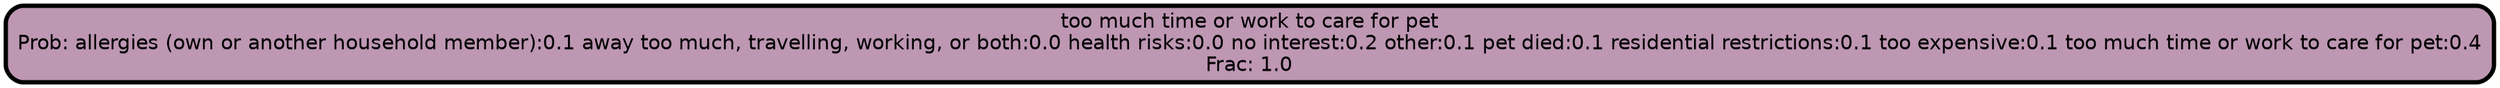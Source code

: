 graph Tree {
node [shape=box, style="filled, rounded",color="black",penwidth="3",fontcolor="black",                 fontname=helvetica] ;
graph [ranksep="0 equally", splines=straight,                 bgcolor=transparent, dpi=200] ;
edge [fontname=helvetica, color=black] ;
0 [label="too much time or work to care for pet
Prob: allergies (own or another household member):0.1 away too much, travelling, working, or both:0.0 health risks:0.0 no interest:0.2 other:0.1 pet died:0.1 residential restrictions:0.1 too expensive:0.1 too much time or work to care for pet:0.4
Frac: 1.0", fillcolor="#be97b3"] ;
{rank = same;}}